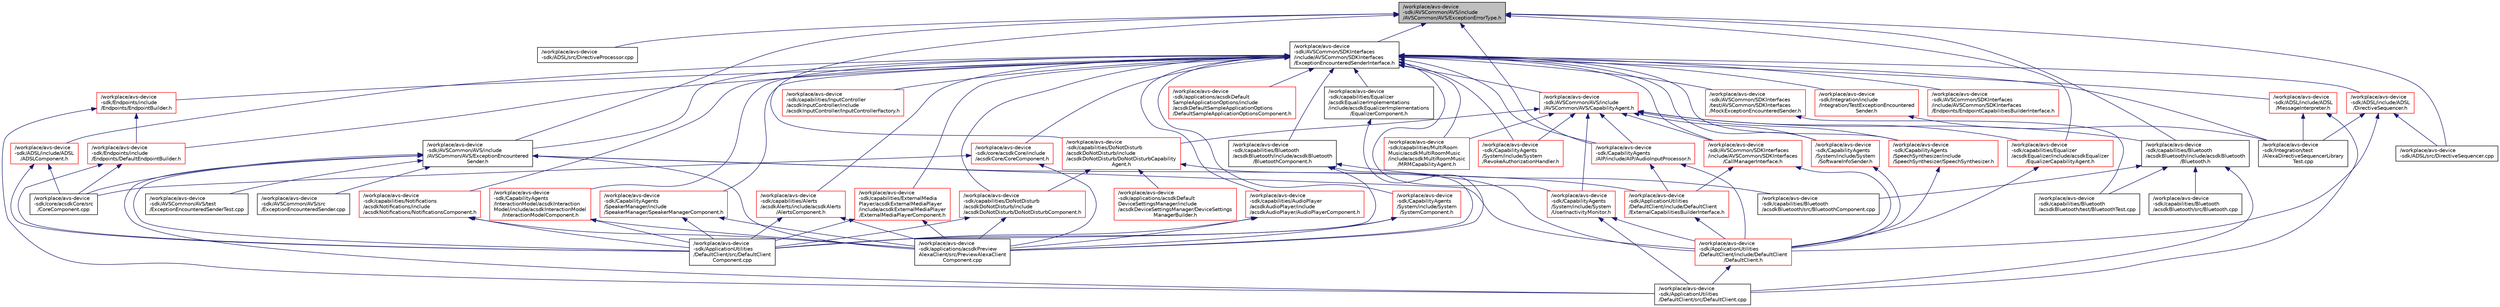 digraph "/workplace/avs-device-sdk/AVSCommon/AVS/include/AVSCommon/AVS/ExceptionErrorType.h"
{
 // LATEX_PDF_SIZE
  edge [fontname="Helvetica",fontsize="10",labelfontname="Helvetica",labelfontsize="10"];
  node [fontname="Helvetica",fontsize="10",shape=record];
  Node1 [label="/workplace/avs-device\l-sdk/AVSCommon/AVS/include\l/AVSCommon/AVS/ExceptionErrorType.h",height=0.2,width=0.4,color="black", fillcolor="grey75", style="filled", fontcolor="black",tooltip=" "];
  Node1 -> Node2 [dir="back",color="midnightblue",fontsize="10",style="solid",fontname="Helvetica"];
  Node2 [label="/workplace/avs-device\l-sdk/ADSL/src/DirectiveProcessor.cpp",height=0.2,width=0.4,color="black", fillcolor="white", style="filled",URL="$_directive_processor_8cpp.html",tooltip=" "];
  Node1 -> Node3 [dir="back",color="midnightblue",fontsize="10",style="solid",fontname="Helvetica"];
  Node3 [label="/workplace/avs-device\l-sdk/ADSL/src/DirectiveSequencer.cpp",height=0.2,width=0.4,color="black", fillcolor="white", style="filled",URL="$_directive_sequencer_8cpp.html",tooltip=" "];
  Node1 -> Node4 [dir="back",color="midnightblue",fontsize="10",style="solid",fontname="Helvetica"];
  Node4 [label="/workplace/avs-device\l-sdk/AVSCommon/AVS/include\l/AVSCommon/AVS/ExceptionEncountered\lSender.h",height=0.2,width=0.4,color="black", fillcolor="white", style="filled",URL="$_exception_encountered_sender_8h.html",tooltip=" "];
  Node4 -> Node5 [dir="back",color="midnightblue",fontsize="10",style="solid",fontname="Helvetica"];
  Node5 [label="/workplace/avs-device\l-sdk/applications/acsdkPreview\lAlexaClient/src/PreviewAlexaClient\lComponent.cpp",height=0.2,width=0.4,color="black", fillcolor="white", style="filled",URL="$_preview_alexa_client_component_8cpp.html",tooltip=" "];
  Node4 -> Node6 [dir="back",color="midnightblue",fontsize="10",style="solid",fontname="Helvetica"];
  Node6 [label="/workplace/avs-device\l-sdk/ApplicationUtilities\l/DefaultClient/include/DefaultClient\l/DefaultClient.h",height=0.2,width=0.4,color="red", fillcolor="white", style="filled",URL="$_default_client_8h.html",tooltip=" "];
  Node6 -> Node7 [dir="back",color="midnightblue",fontsize="10",style="solid",fontname="Helvetica"];
  Node7 [label="/workplace/avs-device\l-sdk/ApplicationUtilities\l/DefaultClient/src/DefaultClient.cpp",height=0.2,width=0.4,color="black", fillcolor="white", style="filled",URL="$_default_client_8cpp.html",tooltip=" "];
  Node4 -> Node20 [dir="back",color="midnightblue",fontsize="10",style="solid",fontname="Helvetica"];
  Node20 [label="/workplace/avs-device\l-sdk/ApplicationUtilities\l/DefaultClient/include/DefaultClient\l/ExternalCapabilitiesBuilderInterface.h",height=0.2,width=0.4,color="red", fillcolor="white", style="filled",URL="$_external_capabilities_builder_interface_8h.html",tooltip=" "];
  Node20 -> Node6 [dir="back",color="midnightblue",fontsize="10",style="solid",fontname="Helvetica"];
  Node4 -> Node7 [dir="back",color="midnightblue",fontsize="10",style="solid",fontname="Helvetica"];
  Node4 -> Node23 [dir="back",color="midnightblue",fontsize="10",style="solid",fontname="Helvetica"];
  Node23 [label="/workplace/avs-device\l-sdk/ApplicationUtilities\l/DefaultClient/src/DefaultClient\lComponent.cpp",height=0.2,width=0.4,color="black", fillcolor="white", style="filled",URL="$_default_client_component_8cpp.html",tooltip=" "];
  Node4 -> Node24 [dir="back",color="midnightblue",fontsize="10",style="solid",fontname="Helvetica"];
  Node24 [label="/workplace/avs-device\l-sdk/AVSCommon/AVS/src\l/ExceptionEncounteredSender.cpp",height=0.2,width=0.4,color="black", fillcolor="white", style="filled",URL="$_exception_encountered_sender_8cpp.html",tooltip=" "];
  Node4 -> Node25 [dir="back",color="midnightblue",fontsize="10",style="solid",fontname="Helvetica"];
  Node25 [label="/workplace/avs-device\l-sdk/AVSCommon/AVS/test\l/ExceptionEncounteredSenderTest.cpp",height=0.2,width=0.4,color="black", fillcolor="white", style="filled",URL="$_exception_encountered_sender_test_8cpp.html",tooltip=" "];
  Node4 -> Node26 [dir="back",color="midnightblue",fontsize="10",style="solid",fontname="Helvetica"];
  Node26 [label="/workplace/avs-device\l-sdk/core/acsdkCore/src\l/CoreComponent.cpp",height=0.2,width=0.4,color="black", fillcolor="white", style="filled",URL="$_core_component_8cpp.html",tooltip=" "];
  Node1 -> Node27 [dir="back",color="midnightblue",fontsize="10",style="solid",fontname="Helvetica"];
  Node27 [label="/workplace/avs-device\l-sdk/AVSCommon/SDKInterfaces\l/include/AVSCommon/SDKInterfaces\l/ExceptionEncounteredSenderInterface.h",height=0.2,width=0.4,color="black", fillcolor="white", style="filled",URL="$_exception_encountered_sender_interface_8h.html",tooltip=" "];
  Node27 -> Node28 [dir="back",color="midnightblue",fontsize="10",style="solid",fontname="Helvetica"];
  Node28 [label="/workplace/avs-device\l-sdk/ADSL/include/ADSL\l/ADSLComponent.h",height=0.2,width=0.4,color="red", fillcolor="white", style="filled",URL="$_a_d_s_l_component_8h.html",tooltip=" "];
  Node28 -> Node23 [dir="back",color="midnightblue",fontsize="10",style="solid",fontname="Helvetica"];
  Node28 -> Node26 [dir="back",color="midnightblue",fontsize="10",style="solid",fontname="Helvetica"];
  Node27 -> Node30 [dir="back",color="midnightblue",fontsize="10",style="solid",fontname="Helvetica"];
  Node30 [label="/workplace/avs-device\l-sdk/ADSL/include/ADSL\l/DirectiveSequencer.h",height=0.2,width=0.4,color="red", fillcolor="white", style="filled",URL="$_directive_sequencer_8h.html",tooltip=" "];
  Node30 -> Node3 [dir="back",color="midnightblue",fontsize="10",style="solid",fontname="Helvetica"];
  Node30 -> Node6 [dir="back",color="midnightblue",fontsize="10",style="solid",fontname="Helvetica"];
  Node30 -> Node36 [dir="back",color="midnightblue",fontsize="10",style="solid",fontname="Helvetica"];
  Node36 [label="/workplace/avs-device\l-sdk/Integration/test\l/AlexaDirectiveSequencerLibrary\lTest.cpp",height=0.2,width=0.4,color="black", fillcolor="white", style="filled",URL="$_alexa_directive_sequencer_library_test_8cpp.html",tooltip=" "];
  Node27 -> Node40 [dir="back",color="midnightblue",fontsize="10",style="solid",fontname="Helvetica"];
  Node40 [label="/workplace/avs-device\l-sdk/ADSL/include/ADSL\l/MessageInterpreter.h",height=0.2,width=0.4,color="red", fillcolor="white", style="filled",URL="$_message_interpreter_8h.html",tooltip=" "];
  Node40 -> Node7 [dir="back",color="midnightblue",fontsize="10",style="solid",fontname="Helvetica"];
  Node40 -> Node36 [dir="back",color="midnightblue",fontsize="10",style="solid",fontname="Helvetica"];
  Node27 -> Node42 [dir="back",color="midnightblue",fontsize="10",style="solid",fontname="Helvetica"];
  Node42 [label="/workplace/avs-device\l-sdk/applications/acsdkDefault\lSampleApplicationOptions/include\l/acsdkDefaultSampleApplicationOptions\l/DefaultSampleApplicationOptionsComponent.h",height=0.2,width=0.4,color="red", fillcolor="white", style="filled",URL="$_default_sample_application_options_component_8h.html",tooltip=" "];
  Node27 -> Node45 [dir="back",color="midnightblue",fontsize="10",style="solid",fontname="Helvetica"];
  Node45 [label="/workplace/avs-device\l-sdk/AVSCommon/AVS/include\l/AVSCommon/AVS/CapabilityAgent.h",height=0.2,width=0.4,color="red", fillcolor="white", style="filled",URL="$_capability_agent_8h.html",tooltip=" "];
  Node45 -> Node48 [dir="back",color="midnightblue",fontsize="10",style="solid",fontname="Helvetica"];
  Node48 [label="/workplace/avs-device\l-sdk/AVSCommon/SDKInterfaces\l/include/AVSCommon/SDKInterfaces\l/CallManagerInterface.h",height=0.2,width=0.4,color="red", fillcolor="white", style="filled",URL="$_call_manager_interface_8h.html",tooltip=" "];
  Node48 -> Node6 [dir="back",color="midnightblue",fontsize="10",style="solid",fontname="Helvetica"];
  Node48 -> Node20 [dir="back",color="midnightblue",fontsize="10",style="solid",fontname="Helvetica"];
  Node45 -> Node59 [dir="back",color="midnightblue",fontsize="10",style="solid",fontname="Helvetica"];
  Node59 [label="/workplace/avs-device\l-sdk/capabilities/Bluetooth\l/acsdkBluetooth/include/acsdkBluetooth\l/Bluetooth.h",height=0.2,width=0.4,color="black", fillcolor="white", style="filled",URL="$_bluetooth_8h.html",tooltip=" "];
  Node59 -> Node7 [dir="back",color="midnightblue",fontsize="10",style="solid",fontname="Helvetica"];
  Node59 -> Node60 [dir="back",color="midnightblue",fontsize="10",style="solid",fontname="Helvetica"];
  Node60 [label="/workplace/avs-device\l-sdk/capabilities/Bluetooth\l/acsdkBluetooth/src/Bluetooth.cpp",height=0.2,width=0.4,color="black", fillcolor="white", style="filled",URL="$_bluetooth_8cpp.html",tooltip=" "];
  Node59 -> Node61 [dir="back",color="midnightblue",fontsize="10",style="solid",fontname="Helvetica"];
  Node61 [label="/workplace/avs-device\l-sdk/capabilities/Bluetooth\l/acsdkBluetooth/src/BluetoothComponent.cpp",height=0.2,width=0.4,color="black", fillcolor="white", style="filled",URL="$_bluetooth_component_8cpp.html",tooltip=" "];
  Node59 -> Node62 [dir="back",color="midnightblue",fontsize="10",style="solid",fontname="Helvetica"];
  Node62 [label="/workplace/avs-device\l-sdk/capabilities/Bluetooth\l/acsdkBluetooth/test/BluetoothTest.cpp",height=0.2,width=0.4,color="black", fillcolor="white", style="filled",URL="$_bluetooth_test_8cpp.html",tooltip=" "];
  Node45 -> Node63 [dir="back",color="midnightblue",fontsize="10",style="solid",fontname="Helvetica"];
  Node63 [label="/workplace/avs-device\l-sdk/capabilities/DoNotDisturb\l/acsdkDoNotDisturb/include\l/acsdkDoNotDisturb/DoNotDisturbCapability\lAgent.h",height=0.2,width=0.4,color="red", fillcolor="white", style="filled",URL="$_do_not_disturb_capability_agent_8h.html",tooltip=" "];
  Node63 -> Node64 [dir="back",color="midnightblue",fontsize="10",style="solid",fontname="Helvetica"];
  Node64 [label="/workplace/avs-device\l-sdk/applications/acsdkDefault\lDeviceSettingsManager/include\l/acsdkDeviceSettingsManager/DeviceSettings\lManagerBuilder.h",height=0.2,width=0.4,color="red", fillcolor="white", style="filled",URL="$_device_settings_manager_builder_8h.html",tooltip=" "];
  Node63 -> Node6 [dir="back",color="midnightblue",fontsize="10",style="solid",fontname="Helvetica"];
  Node63 -> Node68 [dir="back",color="midnightblue",fontsize="10",style="solid",fontname="Helvetica"];
  Node68 [label="/workplace/avs-device\l-sdk/capabilities/DoNotDisturb\l/acsdkDoNotDisturb/include\l/acsdkDoNotDisturb/DoNotDisturbComponent.h",height=0.2,width=0.4,color="red", fillcolor="white", style="filled",URL="$_do_not_disturb_component_8h.html",tooltip=" "];
  Node68 -> Node5 [dir="back",color="midnightblue",fontsize="10",style="solid",fontname="Helvetica"];
  Node68 -> Node23 [dir="back",color="midnightblue",fontsize="10",style="solid",fontname="Helvetica"];
  Node45 -> Node72 [dir="back",color="midnightblue",fontsize="10",style="solid",fontname="Helvetica"];
  Node72 [label="/workplace/avs-device\l-sdk/capabilities/Equalizer\l/acsdkEqualizer/include/acsdkEqualizer\l/EqualizerCapabilityAgent.h",height=0.2,width=0.4,color="red", fillcolor="white", style="filled",URL="$_equalizer_capability_agent_8h.html",tooltip=" "];
  Node72 -> Node6 [dir="back",color="midnightblue",fontsize="10",style="solid",fontname="Helvetica"];
  Node45 -> Node83 [dir="back",color="midnightblue",fontsize="10",style="solid",fontname="Helvetica"];
  Node83 [label="/workplace/avs-device\l-sdk/capabilities/MultiRoom\lMusic/acsdkMultiRoomMusic\l/include/acsdkMultiRoomMusic\l/MRMCapabilityAgent.h",height=0.2,width=0.4,color="red", fillcolor="white", style="filled",URL="$_m_r_m_capability_agent_8h.html",tooltip=" "];
  Node45 -> Node91 [dir="back",color="midnightblue",fontsize="10",style="solid",fontname="Helvetica"];
  Node91 [label="/workplace/avs-device\l-sdk/CapabilityAgents\l/AIP/include/AIP/AudioInputProcessor.h",height=0.2,width=0.4,color="red", fillcolor="white", style="filled",URL="$_audio_input_processor_8h.html",tooltip=" "];
  Node91 -> Node6 [dir="back",color="midnightblue",fontsize="10",style="solid",fontname="Helvetica"];
  Node91 -> Node20 [dir="back",color="midnightblue",fontsize="10",style="solid",fontname="Helvetica"];
  Node45 -> Node126 [dir="back",color="midnightblue",fontsize="10",style="solid",fontname="Helvetica"];
  Node126 [label="/workplace/avs-device\l-sdk/CapabilityAgents\l/SpeechSynthesizer/include\l/SpeechSynthesizer/SpeechSynthesizer.h",height=0.2,width=0.4,color="red", fillcolor="white", style="filled",URL="$_speech_synthesizer_8h.html",tooltip=" "];
  Node126 -> Node6 [dir="back",color="midnightblue",fontsize="10",style="solid",fontname="Helvetica"];
  Node45 -> Node135 [dir="back",color="midnightblue",fontsize="10",style="solid",fontname="Helvetica"];
  Node135 [label="/workplace/avs-device\l-sdk/CapabilityAgents\l/System/include/System\l/RevokeAuthorizationHandler.h",height=0.2,width=0.4,color="red", fillcolor="white", style="filled",URL="$_revoke_authorization_handler_8h.html",tooltip=" "];
  Node45 -> Node137 [dir="back",color="midnightblue",fontsize="10",style="solid",fontname="Helvetica"];
  Node137 [label="/workplace/avs-device\l-sdk/CapabilityAgents\l/System/include/System\l/SoftwareInfoSender.h",height=0.2,width=0.4,color="red", fillcolor="white", style="filled",URL="$_software_info_sender_8h.html",tooltip=" "];
  Node137 -> Node6 [dir="back",color="midnightblue",fontsize="10",style="solid",fontname="Helvetica"];
  Node45 -> Node145 [dir="back",color="midnightblue",fontsize="10",style="solid",fontname="Helvetica"];
  Node145 [label="/workplace/avs-device\l-sdk/CapabilityAgents\l/System/include/System\l/UserInactivityMonitor.h",height=0.2,width=0.4,color="red", fillcolor="white", style="filled",URL="$_user_inactivity_monitor_8h.html",tooltip=" "];
  Node145 -> Node6 [dir="back",color="midnightblue",fontsize="10",style="solid",fontname="Helvetica"];
  Node145 -> Node7 [dir="back",color="midnightblue",fontsize="10",style="solid",fontname="Helvetica"];
  Node27 -> Node4 [dir="back",color="midnightblue",fontsize="10",style="solid",fontname="Helvetica"];
  Node27 -> Node48 [dir="back",color="midnightblue",fontsize="10",style="solid",fontname="Helvetica"];
  Node27 -> Node154 [dir="back",color="midnightblue",fontsize="10",style="solid",fontname="Helvetica"];
  Node154 [label="/workplace/avs-device\l-sdk/AVSCommon/SDKInterfaces\l/include/AVSCommon/SDKInterfaces\l/Endpoints/EndpointCapabilitiesBuilderInterface.h",height=0.2,width=0.4,color="red", fillcolor="white", style="filled",URL="$_endpoint_capabilities_builder_interface_8h.html",tooltip=" "];
  Node27 -> Node163 [dir="back",color="midnightblue",fontsize="10",style="solid",fontname="Helvetica"];
  Node163 [label="/workplace/avs-device\l-sdk/AVSCommon/SDKInterfaces\l/test/AVSCommon/SDKInterfaces\l/MockExceptionEncounteredSender.h",height=0.2,width=0.4,color="red", fillcolor="white", style="filled",URL="$_mock_exception_encountered_sender_8h.html",tooltip=" "];
  Node163 -> Node62 [dir="back",color="midnightblue",fontsize="10",style="solid",fontname="Helvetica"];
  Node27 -> Node166 [dir="back",color="midnightblue",fontsize="10",style="solid",fontname="Helvetica"];
  Node166 [label="/workplace/avs-device\l-sdk/capabilities/Alerts\l/acsdkAlerts/include/acsdkAlerts\l/AlertsComponent.h",height=0.2,width=0.4,color="red", fillcolor="white", style="filled",URL="$_alerts_component_8h.html",tooltip=" "];
  Node166 -> Node5 [dir="back",color="midnightblue",fontsize="10",style="solid",fontname="Helvetica"];
  Node166 -> Node23 [dir="back",color="midnightblue",fontsize="10",style="solid",fontname="Helvetica"];
  Node27 -> Node167 [dir="back",color="midnightblue",fontsize="10",style="solid",fontname="Helvetica"];
  Node167 [label="/workplace/avs-device\l-sdk/capabilities/AudioPlayer\l/acsdkAudioPlayer/include\l/acsdkAudioPlayer/AudioPlayerComponent.h",height=0.2,width=0.4,color="red", fillcolor="white", style="filled",URL="$_audio_player_component_8h.html",tooltip=" "];
  Node167 -> Node5 [dir="back",color="midnightblue",fontsize="10",style="solid",fontname="Helvetica"];
  Node167 -> Node23 [dir="back",color="midnightblue",fontsize="10",style="solid",fontname="Helvetica"];
  Node27 -> Node168 [dir="back",color="midnightblue",fontsize="10",style="solid",fontname="Helvetica"];
  Node168 [label="/workplace/avs-device\l-sdk/capabilities/Bluetooth\l/acsdkBluetooth/include/acsdkBluetooth\l/BluetoothComponent.h",height=0.2,width=0.4,color="black", fillcolor="white", style="filled",URL="$_bluetooth_component_8h.html",tooltip=" "];
  Node168 -> Node5 [dir="back",color="midnightblue",fontsize="10",style="solid",fontname="Helvetica"];
  Node168 -> Node23 [dir="back",color="midnightblue",fontsize="10",style="solid",fontname="Helvetica"];
  Node168 -> Node61 [dir="back",color="midnightblue",fontsize="10",style="solid",fontname="Helvetica"];
  Node27 -> Node68 [dir="back",color="midnightblue",fontsize="10",style="solid",fontname="Helvetica"];
  Node27 -> Node169 [dir="back",color="midnightblue",fontsize="10",style="solid",fontname="Helvetica"];
  Node169 [label="/workplace/avs-device\l-sdk/capabilities/Equalizer\l/acsdkEqualizerImplementations\l/include/acsdkEqualizerImplementations\l/EqualizerComponent.h",height=0.2,width=0.4,color="black", fillcolor="white", style="filled",URL="$_equalizer_component_8h.html",tooltip=" "];
  Node169 -> Node5 [dir="back",color="midnightblue",fontsize="10",style="solid",fontname="Helvetica"];
  Node27 -> Node75 [dir="back",color="midnightblue",fontsize="10",style="solid",fontname="Helvetica"];
  Node75 [label="/workplace/avs-device\l-sdk/capabilities/ExternalMedia\lPlayer/acsdkExternalMediaPlayer\l/include/acsdkExternalMediaPlayer\l/ExternalMediaPlayerComponent.h",height=0.2,width=0.4,color="red", fillcolor="white", style="filled",URL="$_external_media_player_component_8h.html",tooltip=" "];
  Node75 -> Node5 [dir="back",color="midnightblue",fontsize="10",style="solid",fontname="Helvetica"];
  Node75 -> Node23 [dir="back",color="midnightblue",fontsize="10",style="solid",fontname="Helvetica"];
  Node27 -> Node170 [dir="back",color="midnightblue",fontsize="10",style="solid",fontname="Helvetica"];
  Node170 [label="/workplace/avs-device\l-sdk/capabilities/InputController\l/acsdkInputController/include\l/acsdkInputController/InputControllerFactory.h",height=0.2,width=0.4,color="red", fillcolor="white", style="filled",URL="$_input_controller_factory_8h.html",tooltip=" "];
  Node27 -> Node83 [dir="back",color="midnightblue",fontsize="10",style="solid",fontname="Helvetica"];
  Node27 -> Node171 [dir="back",color="midnightblue",fontsize="10",style="solid",fontname="Helvetica"];
  Node171 [label="/workplace/avs-device\l-sdk/capabilities/Notifications\l/acsdkNotifications/include\l/acsdkNotifications/NotificationsComponent.h",height=0.2,width=0.4,color="red", fillcolor="white", style="filled",URL="$_notifications_component_8h.html",tooltip=" "];
  Node171 -> Node5 [dir="back",color="midnightblue",fontsize="10",style="solid",fontname="Helvetica"];
  Node171 -> Node23 [dir="back",color="midnightblue",fontsize="10",style="solid",fontname="Helvetica"];
  Node27 -> Node91 [dir="back",color="midnightblue",fontsize="10",style="solid",fontname="Helvetica"];
  Node27 -> Node172 [dir="back",color="midnightblue",fontsize="10",style="solid",fontname="Helvetica"];
  Node172 [label="/workplace/avs-device\l-sdk/CapabilityAgents\l/InteractionModel/acsdkInteraction\lModel/include/acsdkInteractionModel\l/InteractionModelComponent.h",height=0.2,width=0.4,color="red", fillcolor="white", style="filled",URL="$_interaction_model_component_8h.html",tooltip=" "];
  Node172 -> Node5 [dir="back",color="midnightblue",fontsize="10",style="solid",fontname="Helvetica"];
  Node172 -> Node23 [dir="back",color="midnightblue",fontsize="10",style="solid",fontname="Helvetica"];
  Node27 -> Node173 [dir="back",color="midnightblue",fontsize="10",style="solid",fontname="Helvetica"];
  Node173 [label="/workplace/avs-device\l-sdk/CapabilityAgents\l/SpeakerManager/include\l/SpeakerManager/SpeakerManagerComponent.h",height=0.2,width=0.4,color="red", fillcolor="white", style="filled",URL="$_speaker_manager_component_8h.html",tooltip=" "];
  Node173 -> Node5 [dir="back",color="midnightblue",fontsize="10",style="solid",fontname="Helvetica"];
  Node173 -> Node23 [dir="back",color="midnightblue",fontsize="10",style="solid",fontname="Helvetica"];
  Node27 -> Node126 [dir="back",color="midnightblue",fontsize="10",style="solid",fontname="Helvetica"];
  Node27 -> Node135 [dir="back",color="midnightblue",fontsize="10",style="solid",fontname="Helvetica"];
  Node27 -> Node137 [dir="back",color="midnightblue",fontsize="10",style="solid",fontname="Helvetica"];
  Node27 -> Node174 [dir="back",color="midnightblue",fontsize="10",style="solid",fontname="Helvetica"];
  Node174 [label="/workplace/avs-device\l-sdk/CapabilityAgents\l/System/include/System\l/SystemComponent.h",height=0.2,width=0.4,color="red", fillcolor="white", style="filled",URL="$_system_component_8h.html",tooltip=" "];
  Node174 -> Node5 [dir="back",color="midnightblue",fontsize="10",style="solid",fontname="Helvetica"];
  Node174 -> Node23 [dir="back",color="midnightblue",fontsize="10",style="solid",fontname="Helvetica"];
  Node27 -> Node145 [dir="back",color="midnightblue",fontsize="10",style="solid",fontname="Helvetica"];
  Node27 -> Node157 [dir="back",color="midnightblue",fontsize="10",style="solid",fontname="Helvetica"];
  Node157 [label="/workplace/avs-device\l-sdk/core/acsdkCore/include\l/acsdkCore/CoreComponent.h",height=0.2,width=0.4,color="red", fillcolor="white", style="filled",URL="$_core_component_8h.html",tooltip=" "];
  Node157 -> Node5 [dir="back",color="midnightblue",fontsize="10",style="solid",fontname="Helvetica"];
  Node157 -> Node26 [dir="back",color="midnightblue",fontsize="10",style="solid",fontname="Helvetica"];
  Node27 -> Node159 [dir="back",color="midnightblue",fontsize="10",style="solid",fontname="Helvetica"];
  Node159 [label="/workplace/avs-device\l-sdk/Endpoints/include\l/Endpoints/DefaultEndpointBuilder.h",height=0.2,width=0.4,color="red", fillcolor="white", style="filled",URL="$_default_endpoint_builder_8h.html",tooltip=" "];
  Node159 -> Node23 [dir="back",color="midnightblue",fontsize="10",style="solid",fontname="Helvetica"];
  Node159 -> Node26 [dir="back",color="midnightblue",fontsize="10",style="solid",fontname="Helvetica"];
  Node27 -> Node161 [dir="back",color="midnightblue",fontsize="10",style="solid",fontname="Helvetica"];
  Node161 [label="/workplace/avs-device\l-sdk/Endpoints/include\l/Endpoints/EndpointBuilder.h",height=0.2,width=0.4,color="red", fillcolor="white", style="filled",URL="$_endpoint_builder_8h.html",tooltip=" "];
  Node161 -> Node7 [dir="back",color="midnightblue",fontsize="10",style="solid",fontname="Helvetica"];
  Node161 -> Node159 [dir="back",color="midnightblue",fontsize="10",style="solid",fontname="Helvetica"];
  Node27 -> Node175 [dir="back",color="midnightblue",fontsize="10",style="solid",fontname="Helvetica"];
  Node175 [label="/workplace/avs-device\l-sdk/Integration/include\l/Integration/TestExceptionEncountered\lSender.h",height=0.2,width=0.4,color="red", fillcolor="white", style="filled",URL="$_test_exception_encountered_sender_8h.html",tooltip=" "];
  Node175 -> Node36 [dir="back",color="midnightblue",fontsize="10",style="solid",fontname="Helvetica"];
  Node27 -> Node36 [dir="back",color="midnightblue",fontsize="10",style="solid",fontname="Helvetica"];
  Node1 -> Node59 [dir="back",color="midnightblue",fontsize="10",style="solid",fontname="Helvetica"];
  Node1 -> Node63 [dir="back",color="midnightblue",fontsize="10",style="solid",fontname="Helvetica"];
  Node1 -> Node72 [dir="back",color="midnightblue",fontsize="10",style="solid",fontname="Helvetica"];
  Node1 -> Node91 [dir="back",color="midnightblue",fontsize="10",style="solid",fontname="Helvetica"];
}
